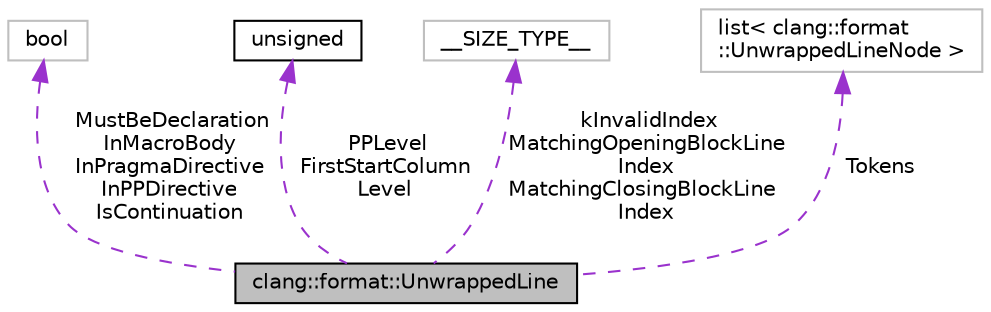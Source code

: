 digraph "clang::format::UnwrappedLine"
{
 // LATEX_PDF_SIZE
  bgcolor="transparent";
  edge [fontname="Helvetica",fontsize="10",labelfontname="Helvetica",labelfontsize="10"];
  node [fontname="Helvetica",fontsize="10",shape=record];
  Node1 [label="clang::format::UnwrappedLine",height=0.2,width=0.4,color="black", fillcolor="grey75", style="filled", fontcolor="black",tooltip="An unwrapped line is a sequence of Token, that we would like to put on a single line if there was no ..."];
  Node2 -> Node1 [dir="back",color="darkorchid3",fontsize="10",style="dashed",label=" MustBeDeclaration\nInMacroBody\nInPragmaDirective\nInPPDirective\nIsContinuation" ,fontname="Helvetica"];
  Node2 [label="bool",height=0.2,width=0.4,color="grey75",tooltip=" "];
  Node3 -> Node1 [dir="back",color="darkorchid3",fontsize="10",style="dashed",label=" PPLevel\nFirstStartColumn\nLevel" ,fontname="Helvetica"];
  Node3 [label="unsigned",height=0.2,width=0.4,color="black",URL="$classunsigned.html",tooltip=" "];
  Node4 -> Node1 [dir="back",color="darkorchid3",fontsize="10",style="dashed",label=" kInvalidIndex\nMatchingOpeningBlockLine\lIndex\nMatchingClosingBlockLine\lIndex" ,fontname="Helvetica"];
  Node4 [label="__SIZE_TYPE__",height=0.2,width=0.4,color="grey75",tooltip=" "];
  Node5 -> Node1 [dir="back",color="darkorchid3",fontsize="10",style="dashed",label=" Tokens" ,fontname="Helvetica"];
  Node5 [label="list\< clang::format\l::UnwrappedLineNode \>",height=0.2,width=0.4,color="grey75",tooltip=" "];
}
